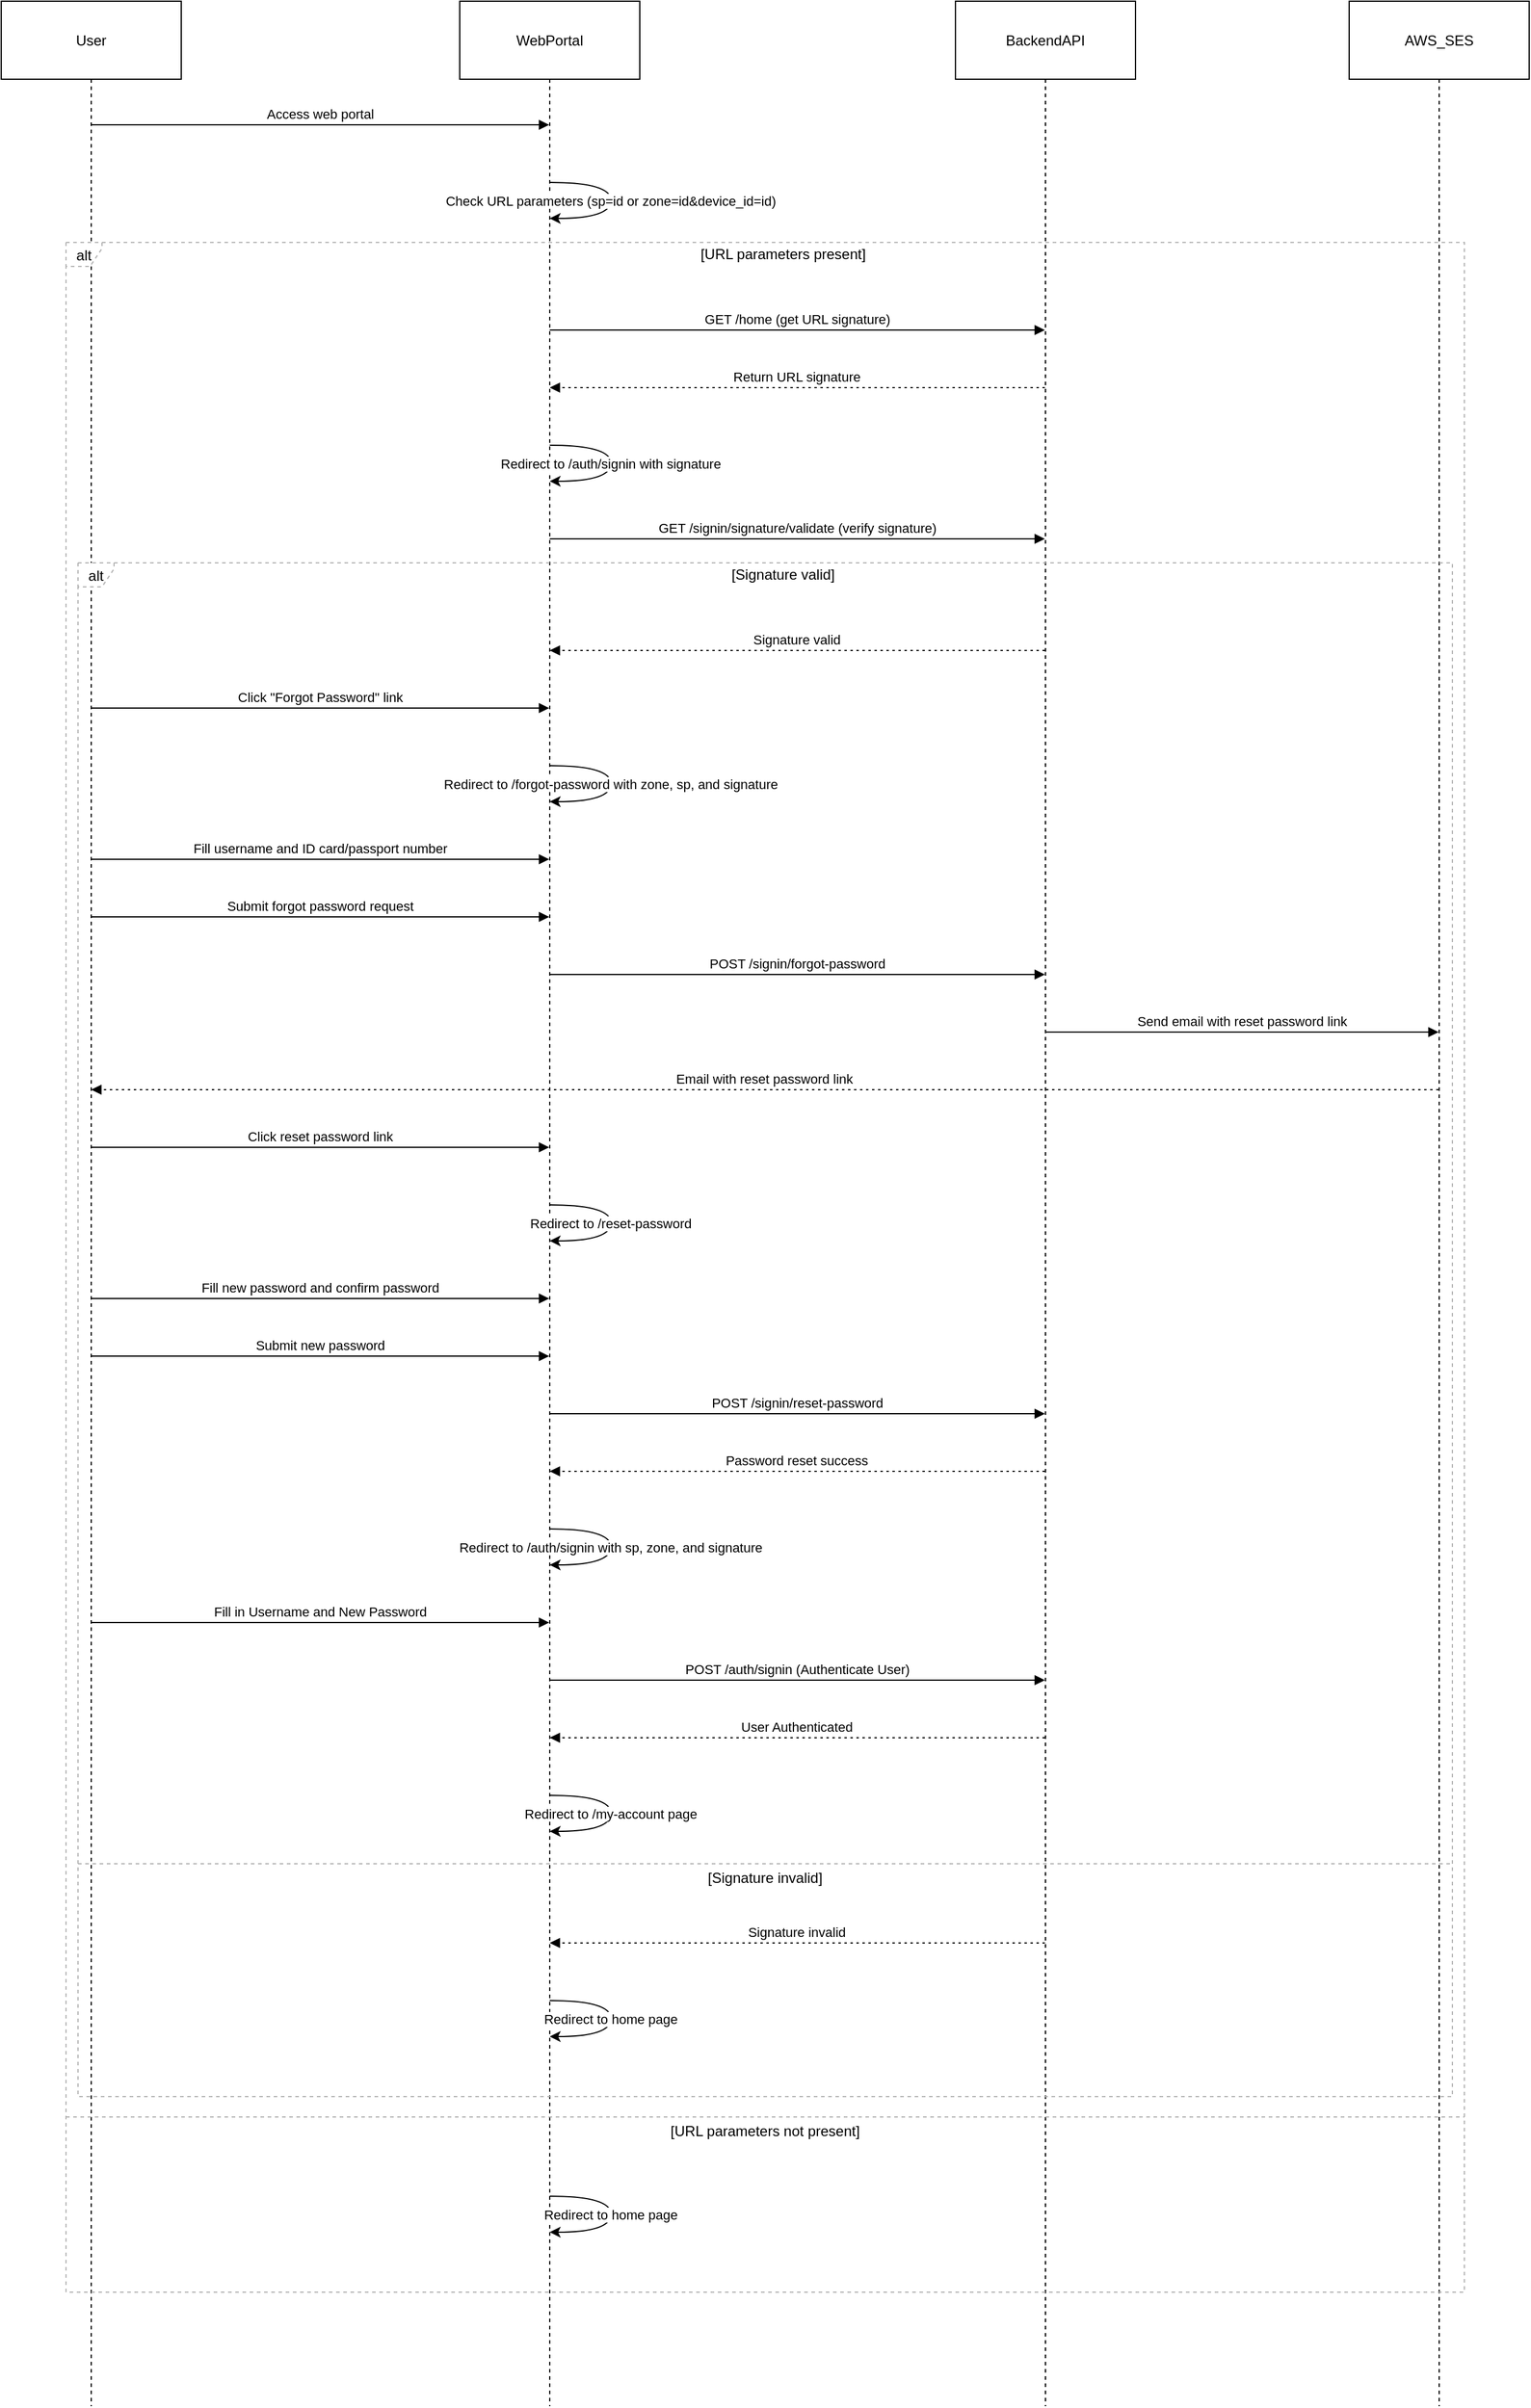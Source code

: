 <mxfile version="24.5.3" type="github">
  <diagram name="Page-1" id="13e1069c-82ec-6db2-03f1-153e76fe0fe0">
    <mxGraphModel dx="1194" dy="536" grid="1" gridSize="10" guides="1" tooltips="1" connect="1" arrows="1" fold="1" page="1" pageScale="1" pageWidth="1100" pageHeight="850" background="none" math="0" shadow="0">
      <root>
        <mxCell id="0" />
        <mxCell id="1" parent="0" />
        <mxCell id="vBSkUa2yXtAZo0Q_srY8-39" value="User" style="shape=umlLifeline;perimeter=lifelinePerimeter;whiteSpace=wrap;container=1;dropTarget=0;collapsible=0;recursiveResize=0;outlineConnect=0;portConstraint=eastwest;newEdgeStyle={&quot;edgeStyle&quot;:&quot;elbowEdgeStyle&quot;,&quot;elbow&quot;:&quot;vertical&quot;,&quot;curved&quot;:0,&quot;rounded&quot;:0};size=65;" vertex="1" parent="1">
          <mxGeometry x="20" y="840" width="150" height="2004" as="geometry" />
        </mxCell>
        <mxCell id="vBSkUa2yXtAZo0Q_srY8-40" value="WebPortal" style="shape=umlLifeline;perimeter=lifelinePerimeter;whiteSpace=wrap;container=1;dropTarget=0;collapsible=0;recursiveResize=0;outlineConnect=0;portConstraint=eastwest;newEdgeStyle={&quot;edgeStyle&quot;:&quot;elbowEdgeStyle&quot;,&quot;elbow&quot;:&quot;vertical&quot;,&quot;curved&quot;:0,&quot;rounded&quot;:0};size=65;" vertex="1" parent="1">
          <mxGeometry x="402" y="840" width="150" height="2004" as="geometry" />
        </mxCell>
        <mxCell id="vBSkUa2yXtAZo0Q_srY8-41" value="BackendAPI" style="shape=umlLifeline;perimeter=lifelinePerimeter;whiteSpace=wrap;container=1;dropTarget=0;collapsible=0;recursiveResize=0;outlineConnect=0;portConstraint=eastwest;newEdgeStyle={&quot;edgeStyle&quot;:&quot;elbowEdgeStyle&quot;,&quot;elbow&quot;:&quot;vertical&quot;,&quot;curved&quot;:0,&quot;rounded&quot;:0};size=65;" vertex="1" parent="1">
          <mxGeometry x="815" y="840" width="150" height="2004" as="geometry" />
        </mxCell>
        <mxCell id="vBSkUa2yXtAZo0Q_srY8-42" value="AWS_SES" style="shape=umlLifeline;perimeter=lifelinePerimeter;whiteSpace=wrap;container=1;dropTarget=0;collapsible=0;recursiveResize=0;outlineConnect=0;portConstraint=eastwest;newEdgeStyle={&quot;edgeStyle&quot;:&quot;elbowEdgeStyle&quot;,&quot;elbow&quot;:&quot;vertical&quot;,&quot;curved&quot;:0,&quot;rounded&quot;:0};size=65;" vertex="1" parent="1">
          <mxGeometry x="1143" y="840" width="150" height="2004" as="geometry" />
        </mxCell>
        <mxCell id="vBSkUa2yXtAZo0Q_srY8-43" value="alt" style="shape=umlFrame;dashed=1;pointerEvents=0;dropTarget=0;strokeColor=#B3B3B3;height=20;width=30" vertex="1" parent="1">
          <mxGeometry x="84" y="1308" width="1145" height="1278" as="geometry" />
        </mxCell>
        <mxCell id="vBSkUa2yXtAZo0Q_srY8-44" value="[Signature valid]" style="text;strokeColor=none;fillColor=none;align=center;verticalAlign=middle;whiteSpace=wrap;" vertex="1" parent="vBSkUa2yXtAZo0Q_srY8-43">
          <mxGeometry x="30" width="1115" height="20" as="geometry" />
        </mxCell>
        <mxCell id="vBSkUa2yXtAZo0Q_srY8-45" value="[Signature invalid]" style="shape=line;dashed=1;whiteSpace=wrap;verticalAlign=top;labelPosition=center;verticalLabelPosition=middle;align=center;strokeColor=#B3B3B3;" vertex="1" parent="vBSkUa2yXtAZo0Q_srY8-43">
          <mxGeometry y="1082" width="1145" height="4" as="geometry" />
        </mxCell>
        <mxCell id="vBSkUa2yXtAZo0Q_srY8-46" value="alt" style="shape=umlFrame;dashed=1;pointerEvents=0;dropTarget=0;strokeColor=#B3B3B3;height=20;width=30" vertex="1" parent="1">
          <mxGeometry x="74" y="1041" width="1165" height="1708" as="geometry" />
        </mxCell>
        <mxCell id="vBSkUa2yXtAZo0Q_srY8-47" value="[URL parameters present]" style="text;strokeColor=none;fillColor=none;align=center;verticalAlign=middle;whiteSpace=wrap;" vertex="1" parent="vBSkUa2yXtAZo0Q_srY8-46">
          <mxGeometry x="30" width="1135" height="20" as="geometry" />
        </mxCell>
        <mxCell id="vBSkUa2yXtAZo0Q_srY8-48" value="[URL parameters not present]" style="shape=line;dashed=1;whiteSpace=wrap;verticalAlign=top;labelPosition=center;verticalLabelPosition=middle;align=center;strokeColor=#B3B3B3;" vertex="1" parent="vBSkUa2yXtAZo0Q_srY8-46">
          <mxGeometry y="1560" width="1165" height="4" as="geometry" />
        </mxCell>
        <mxCell id="vBSkUa2yXtAZo0Q_srY8-49" value="Access web portal" style="verticalAlign=bottom;endArrow=block;edgeStyle=elbowEdgeStyle;elbow=vertical;curved=0;rounded=0;" edge="1" parent="1" source="vBSkUa2yXtAZo0Q_srY8-39" target="vBSkUa2yXtAZo0Q_srY8-40">
          <mxGeometry relative="1" as="geometry">
            <Array as="points">
              <mxPoint x="295" y="943" />
            </Array>
          </mxGeometry>
        </mxCell>
        <mxCell id="vBSkUa2yXtAZo0Q_srY8-50" value="Check URL parameters (sp=id or zone=id&amp;device_id=id)" style="curved=1;rounded=0;" edge="1" parent="1" source="vBSkUa2yXtAZo0Q_srY8-40" target="vBSkUa2yXtAZo0Q_srY8-40">
          <mxGeometry relative="1" as="geometry">
            <Array as="points">
              <mxPoint x="528" y="991" />
              <mxPoint x="528" y="1021" />
            </Array>
          </mxGeometry>
        </mxCell>
        <mxCell id="vBSkUa2yXtAZo0Q_srY8-51" value="GET /home (get URL signature)" style="verticalAlign=bottom;endArrow=block;edgeStyle=elbowEdgeStyle;elbow=vertical;curved=0;rounded=0;" edge="1" parent="1" source="vBSkUa2yXtAZo0Q_srY8-40" target="vBSkUa2yXtAZo0Q_srY8-41">
          <mxGeometry relative="1" as="geometry">
            <Array as="points">
              <mxPoint x="692" y="1114" />
            </Array>
          </mxGeometry>
        </mxCell>
        <mxCell id="vBSkUa2yXtAZo0Q_srY8-52" value="Return URL signature" style="verticalAlign=bottom;endArrow=block;edgeStyle=elbowEdgeStyle;elbow=vertical;curved=0;rounded=0;dashed=1;dashPattern=2 3;" edge="1" parent="1" source="vBSkUa2yXtAZo0Q_srY8-41" target="vBSkUa2yXtAZo0Q_srY8-40">
          <mxGeometry relative="1" as="geometry">
            <Array as="points">
              <mxPoint x="695" y="1162" />
            </Array>
          </mxGeometry>
        </mxCell>
        <mxCell id="vBSkUa2yXtAZo0Q_srY8-53" value="Redirect to /auth/signin with signature" style="curved=1;rounded=0;" edge="1" parent="1" source="vBSkUa2yXtAZo0Q_srY8-40" target="vBSkUa2yXtAZo0Q_srY8-40">
          <mxGeometry relative="1" as="geometry">
            <Array as="points">
              <mxPoint x="528" y="1210" />
              <mxPoint x="528" y="1240" />
            </Array>
          </mxGeometry>
        </mxCell>
        <mxCell id="vBSkUa2yXtAZo0Q_srY8-54" value="GET /signin/signature/validate (verify signature)" style="verticalAlign=bottom;endArrow=block;edgeStyle=elbowEdgeStyle;elbow=vertical;curved=0;rounded=0;" edge="1" parent="1" source="vBSkUa2yXtAZo0Q_srY8-40" target="vBSkUa2yXtAZo0Q_srY8-41">
          <mxGeometry relative="1" as="geometry">
            <Array as="points">
              <mxPoint x="692" y="1288" />
            </Array>
          </mxGeometry>
        </mxCell>
        <mxCell id="vBSkUa2yXtAZo0Q_srY8-55" value="Signature valid" style="verticalAlign=bottom;endArrow=block;edgeStyle=elbowEdgeStyle;elbow=vertical;curved=0;rounded=0;dashed=1;dashPattern=2 3;" edge="1" parent="1" source="vBSkUa2yXtAZo0Q_srY8-41" target="vBSkUa2yXtAZo0Q_srY8-40">
          <mxGeometry relative="1" as="geometry">
            <Array as="points">
              <mxPoint x="695" y="1381" />
            </Array>
          </mxGeometry>
        </mxCell>
        <mxCell id="vBSkUa2yXtAZo0Q_srY8-56" value="Click &quot;Forgot Password&quot; link" style="verticalAlign=bottom;endArrow=block;edgeStyle=elbowEdgeStyle;elbow=vertical;curved=0;rounded=0;" edge="1" parent="1" source="vBSkUa2yXtAZo0Q_srY8-39" target="vBSkUa2yXtAZo0Q_srY8-40">
          <mxGeometry relative="1" as="geometry">
            <Array as="points">
              <mxPoint x="295" y="1429" />
            </Array>
          </mxGeometry>
        </mxCell>
        <mxCell id="vBSkUa2yXtAZo0Q_srY8-57" value="Redirect to /forgot-password with zone, sp, and signature" style="curved=1;rounded=0;" edge="1" parent="1" source="vBSkUa2yXtAZo0Q_srY8-40" target="vBSkUa2yXtAZo0Q_srY8-40">
          <mxGeometry relative="1" as="geometry">
            <Array as="points">
              <mxPoint x="528" y="1477" />
              <mxPoint x="528" y="1507" />
            </Array>
          </mxGeometry>
        </mxCell>
        <mxCell id="vBSkUa2yXtAZo0Q_srY8-58" value="Fill username and ID card/passport number" style="verticalAlign=bottom;endArrow=block;edgeStyle=elbowEdgeStyle;elbow=vertical;curved=0;rounded=0;" edge="1" parent="1" source="vBSkUa2yXtAZo0Q_srY8-39" target="vBSkUa2yXtAZo0Q_srY8-40">
          <mxGeometry relative="1" as="geometry">
            <Array as="points">
              <mxPoint x="295" y="1555" />
            </Array>
          </mxGeometry>
        </mxCell>
        <mxCell id="vBSkUa2yXtAZo0Q_srY8-59" value="Submit forgot password request" style="verticalAlign=bottom;endArrow=block;edgeStyle=elbowEdgeStyle;elbow=vertical;curved=0;rounded=0;" edge="1" parent="1" source="vBSkUa2yXtAZo0Q_srY8-39" target="vBSkUa2yXtAZo0Q_srY8-40">
          <mxGeometry relative="1" as="geometry">
            <Array as="points">
              <mxPoint x="295" y="1603" />
            </Array>
          </mxGeometry>
        </mxCell>
        <mxCell id="vBSkUa2yXtAZo0Q_srY8-60" value="POST /signin/forgot-password" style="verticalAlign=bottom;endArrow=block;edgeStyle=elbowEdgeStyle;elbow=vertical;curved=0;rounded=0;" edge="1" parent="1" source="vBSkUa2yXtAZo0Q_srY8-40" target="vBSkUa2yXtAZo0Q_srY8-41">
          <mxGeometry relative="1" as="geometry">
            <Array as="points">
              <mxPoint x="692" y="1651" />
            </Array>
          </mxGeometry>
        </mxCell>
        <mxCell id="vBSkUa2yXtAZo0Q_srY8-61" value="Send email with reset password link" style="verticalAlign=bottom;endArrow=block;edgeStyle=elbowEdgeStyle;elbow=vertical;curved=0;rounded=0;" edge="1" parent="1" source="vBSkUa2yXtAZo0Q_srY8-41" target="vBSkUa2yXtAZo0Q_srY8-42">
          <mxGeometry relative="1" as="geometry">
            <Array as="points">
              <mxPoint x="1063" y="1699" />
            </Array>
          </mxGeometry>
        </mxCell>
        <mxCell id="vBSkUa2yXtAZo0Q_srY8-62" value="Email with reset password link" style="verticalAlign=bottom;endArrow=block;edgeStyle=elbowEdgeStyle;elbow=vertical;curved=0;rounded=0;dashed=1;dashPattern=2 3;" edge="1" parent="1" source="vBSkUa2yXtAZo0Q_srY8-42" target="vBSkUa2yXtAZo0Q_srY8-39">
          <mxGeometry relative="1" as="geometry">
            <Array as="points">
              <mxPoint x="668" y="1747" />
            </Array>
          </mxGeometry>
        </mxCell>
        <mxCell id="vBSkUa2yXtAZo0Q_srY8-63" value="Click reset password link" style="verticalAlign=bottom;endArrow=block;edgeStyle=elbowEdgeStyle;elbow=vertical;curved=0;rounded=0;" edge="1" parent="1" source="vBSkUa2yXtAZo0Q_srY8-39" target="vBSkUa2yXtAZo0Q_srY8-40">
          <mxGeometry relative="1" as="geometry">
            <Array as="points">
              <mxPoint x="295" y="1795" />
            </Array>
          </mxGeometry>
        </mxCell>
        <mxCell id="vBSkUa2yXtAZo0Q_srY8-64" value="Redirect to /reset-password" style="curved=1;rounded=0;" edge="1" parent="1" source="vBSkUa2yXtAZo0Q_srY8-40" target="vBSkUa2yXtAZo0Q_srY8-40">
          <mxGeometry relative="1" as="geometry">
            <Array as="points">
              <mxPoint x="528" y="1843" />
              <mxPoint x="528" y="1873" />
            </Array>
          </mxGeometry>
        </mxCell>
        <mxCell id="vBSkUa2yXtAZo0Q_srY8-65" value="Fill new password and confirm password" style="verticalAlign=bottom;endArrow=block;edgeStyle=elbowEdgeStyle;elbow=vertical;curved=0;rounded=0;" edge="1" parent="1" source="vBSkUa2yXtAZo0Q_srY8-39" target="vBSkUa2yXtAZo0Q_srY8-40">
          <mxGeometry relative="1" as="geometry">
            <Array as="points">
              <mxPoint x="295" y="1921" />
            </Array>
          </mxGeometry>
        </mxCell>
        <mxCell id="vBSkUa2yXtAZo0Q_srY8-66" value="Submit new password" style="verticalAlign=bottom;endArrow=block;edgeStyle=elbowEdgeStyle;elbow=vertical;curved=0;rounded=0;" edge="1" parent="1" source="vBSkUa2yXtAZo0Q_srY8-39" target="vBSkUa2yXtAZo0Q_srY8-40">
          <mxGeometry relative="1" as="geometry">
            <Array as="points">
              <mxPoint x="295" y="1969" />
            </Array>
          </mxGeometry>
        </mxCell>
        <mxCell id="vBSkUa2yXtAZo0Q_srY8-67" value="POST /signin/reset-password" style="verticalAlign=bottom;endArrow=block;edgeStyle=elbowEdgeStyle;elbow=vertical;curved=0;rounded=0;" edge="1" parent="1" source="vBSkUa2yXtAZo0Q_srY8-40" target="vBSkUa2yXtAZo0Q_srY8-41">
          <mxGeometry relative="1" as="geometry">
            <Array as="points">
              <mxPoint x="692" y="2017" />
            </Array>
          </mxGeometry>
        </mxCell>
        <mxCell id="vBSkUa2yXtAZo0Q_srY8-68" value="Password reset success" style="verticalAlign=bottom;endArrow=block;edgeStyle=elbowEdgeStyle;elbow=vertical;curved=0;rounded=0;dashed=1;dashPattern=2 3;" edge="1" parent="1" source="vBSkUa2yXtAZo0Q_srY8-41" target="vBSkUa2yXtAZo0Q_srY8-40">
          <mxGeometry relative="1" as="geometry">
            <Array as="points">
              <mxPoint x="695" y="2065" />
            </Array>
          </mxGeometry>
        </mxCell>
        <mxCell id="vBSkUa2yXtAZo0Q_srY8-69" value="Redirect to /auth/signin with sp, zone, and signature" style="curved=1;rounded=0;" edge="1" parent="1" source="vBSkUa2yXtAZo0Q_srY8-40" target="vBSkUa2yXtAZo0Q_srY8-40">
          <mxGeometry relative="1" as="geometry">
            <Array as="points">
              <mxPoint x="528" y="2113" />
              <mxPoint x="528" y="2143" />
            </Array>
          </mxGeometry>
        </mxCell>
        <mxCell id="vBSkUa2yXtAZo0Q_srY8-70" value="Fill in Username and New Password" style="verticalAlign=bottom;endArrow=block;edgeStyle=elbowEdgeStyle;elbow=vertical;curved=0;rounded=0;" edge="1" parent="1" source="vBSkUa2yXtAZo0Q_srY8-39" target="vBSkUa2yXtAZo0Q_srY8-40">
          <mxGeometry relative="1" as="geometry">
            <Array as="points">
              <mxPoint x="295" y="2191" />
            </Array>
          </mxGeometry>
        </mxCell>
        <mxCell id="vBSkUa2yXtAZo0Q_srY8-71" value="POST /auth/signin (Authenticate User)" style="verticalAlign=bottom;endArrow=block;edgeStyle=elbowEdgeStyle;elbow=vertical;curved=0;rounded=0;" edge="1" parent="1" source="vBSkUa2yXtAZo0Q_srY8-40" target="vBSkUa2yXtAZo0Q_srY8-41">
          <mxGeometry relative="1" as="geometry">
            <Array as="points">
              <mxPoint x="692" y="2239" />
            </Array>
          </mxGeometry>
        </mxCell>
        <mxCell id="vBSkUa2yXtAZo0Q_srY8-72" value="User Authenticated" style="verticalAlign=bottom;endArrow=block;edgeStyle=elbowEdgeStyle;elbow=vertical;curved=0;rounded=0;dashed=1;dashPattern=2 3;" edge="1" parent="1" source="vBSkUa2yXtAZo0Q_srY8-41" target="vBSkUa2yXtAZo0Q_srY8-40">
          <mxGeometry relative="1" as="geometry">
            <Array as="points">
              <mxPoint x="695" y="2287" />
            </Array>
          </mxGeometry>
        </mxCell>
        <mxCell id="vBSkUa2yXtAZo0Q_srY8-73" value="Redirect to /my-account page" style="curved=1;rounded=0;" edge="1" parent="1" source="vBSkUa2yXtAZo0Q_srY8-40" target="vBSkUa2yXtAZo0Q_srY8-40">
          <mxGeometry relative="1" as="geometry">
            <Array as="points">
              <mxPoint x="528" y="2335" />
              <mxPoint x="528" y="2365" />
            </Array>
          </mxGeometry>
        </mxCell>
        <mxCell id="vBSkUa2yXtAZo0Q_srY8-74" value="Signature invalid" style="verticalAlign=bottom;endArrow=block;edgeStyle=elbowEdgeStyle;elbow=vertical;curved=0;rounded=0;dashed=1;dashPattern=2 3;" edge="1" parent="1" source="vBSkUa2yXtAZo0Q_srY8-41" target="vBSkUa2yXtAZo0Q_srY8-40">
          <mxGeometry relative="1" as="geometry">
            <Array as="points">
              <mxPoint x="695" y="2458" />
            </Array>
          </mxGeometry>
        </mxCell>
        <mxCell id="vBSkUa2yXtAZo0Q_srY8-75" value="Redirect to home page" style="curved=1;rounded=0;" edge="1" parent="1" source="vBSkUa2yXtAZo0Q_srY8-40" target="vBSkUa2yXtAZo0Q_srY8-40">
          <mxGeometry relative="1" as="geometry">
            <Array as="points">
              <mxPoint x="528" y="2506" />
              <mxPoint x="528" y="2536" />
            </Array>
          </mxGeometry>
        </mxCell>
        <mxCell id="vBSkUa2yXtAZo0Q_srY8-76" value="Redirect to home page" style="curved=1;rounded=0;" edge="1" parent="1" source="vBSkUa2yXtAZo0Q_srY8-40" target="vBSkUa2yXtAZo0Q_srY8-40">
          <mxGeometry relative="1" as="geometry">
            <Array as="points">
              <mxPoint x="528" y="2669" />
              <mxPoint x="528" y="2699" />
            </Array>
          </mxGeometry>
        </mxCell>
      </root>
    </mxGraphModel>
  </diagram>
</mxfile>
